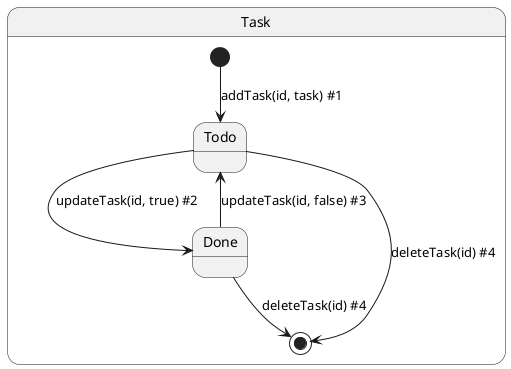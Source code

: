 @startuml 

state Task {
  state "Todo" as todo 
  state "Done" as done 
  [*] --> todo : addTask(id, task) #1
  todo --> done : updateTask(id, true) #2
  done --> todo : updateTask(id, false) #3
  todo --> [*] : deleteTask(id) #4
  done --> [*] : deleteTask(id) #4
}
@enduml